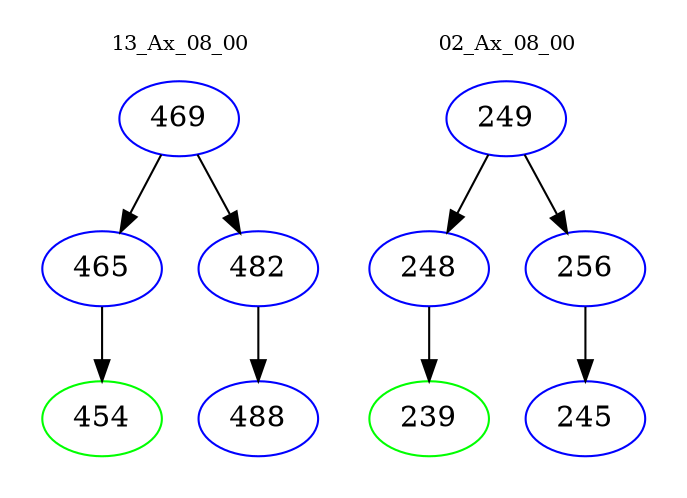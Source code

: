 digraph{
subgraph cluster_0 {
color = white
label = "13_Ax_08_00";
fontsize=10;
T0_469 [label="469", color="blue"]
T0_469 -> T0_465 [color="black"]
T0_465 [label="465", color="blue"]
T0_465 -> T0_454 [color="black"]
T0_454 [label="454", color="green"]
T0_469 -> T0_482 [color="black"]
T0_482 [label="482", color="blue"]
T0_482 -> T0_488 [color="black"]
T0_488 [label="488", color="blue"]
}
subgraph cluster_1 {
color = white
label = "02_Ax_08_00";
fontsize=10;
T1_249 [label="249", color="blue"]
T1_249 -> T1_248 [color="black"]
T1_248 [label="248", color="blue"]
T1_248 -> T1_239 [color="black"]
T1_239 [label="239", color="green"]
T1_249 -> T1_256 [color="black"]
T1_256 [label="256", color="blue"]
T1_256 -> T1_245 [color="black"]
T1_245 [label="245", color="blue"]
}
}
